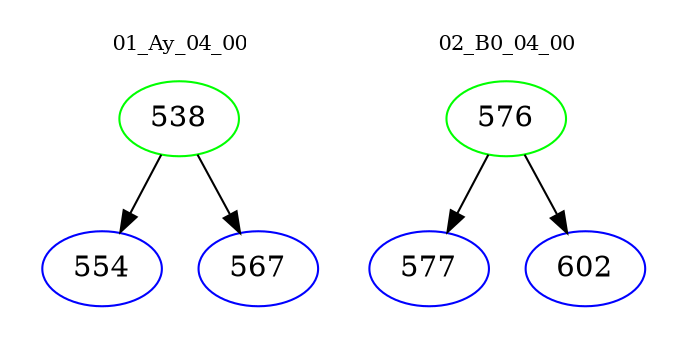 digraph{
subgraph cluster_0 {
color = white
label = "01_Ay_04_00";
fontsize=10;
T0_538 [label="538", color="green"]
T0_538 -> T0_554 [color="black"]
T0_554 [label="554", color="blue"]
T0_538 -> T0_567 [color="black"]
T0_567 [label="567", color="blue"]
}
subgraph cluster_1 {
color = white
label = "02_B0_04_00";
fontsize=10;
T1_576 [label="576", color="green"]
T1_576 -> T1_577 [color="black"]
T1_577 [label="577", color="blue"]
T1_576 -> T1_602 [color="black"]
T1_602 [label="602", color="blue"]
}
}
